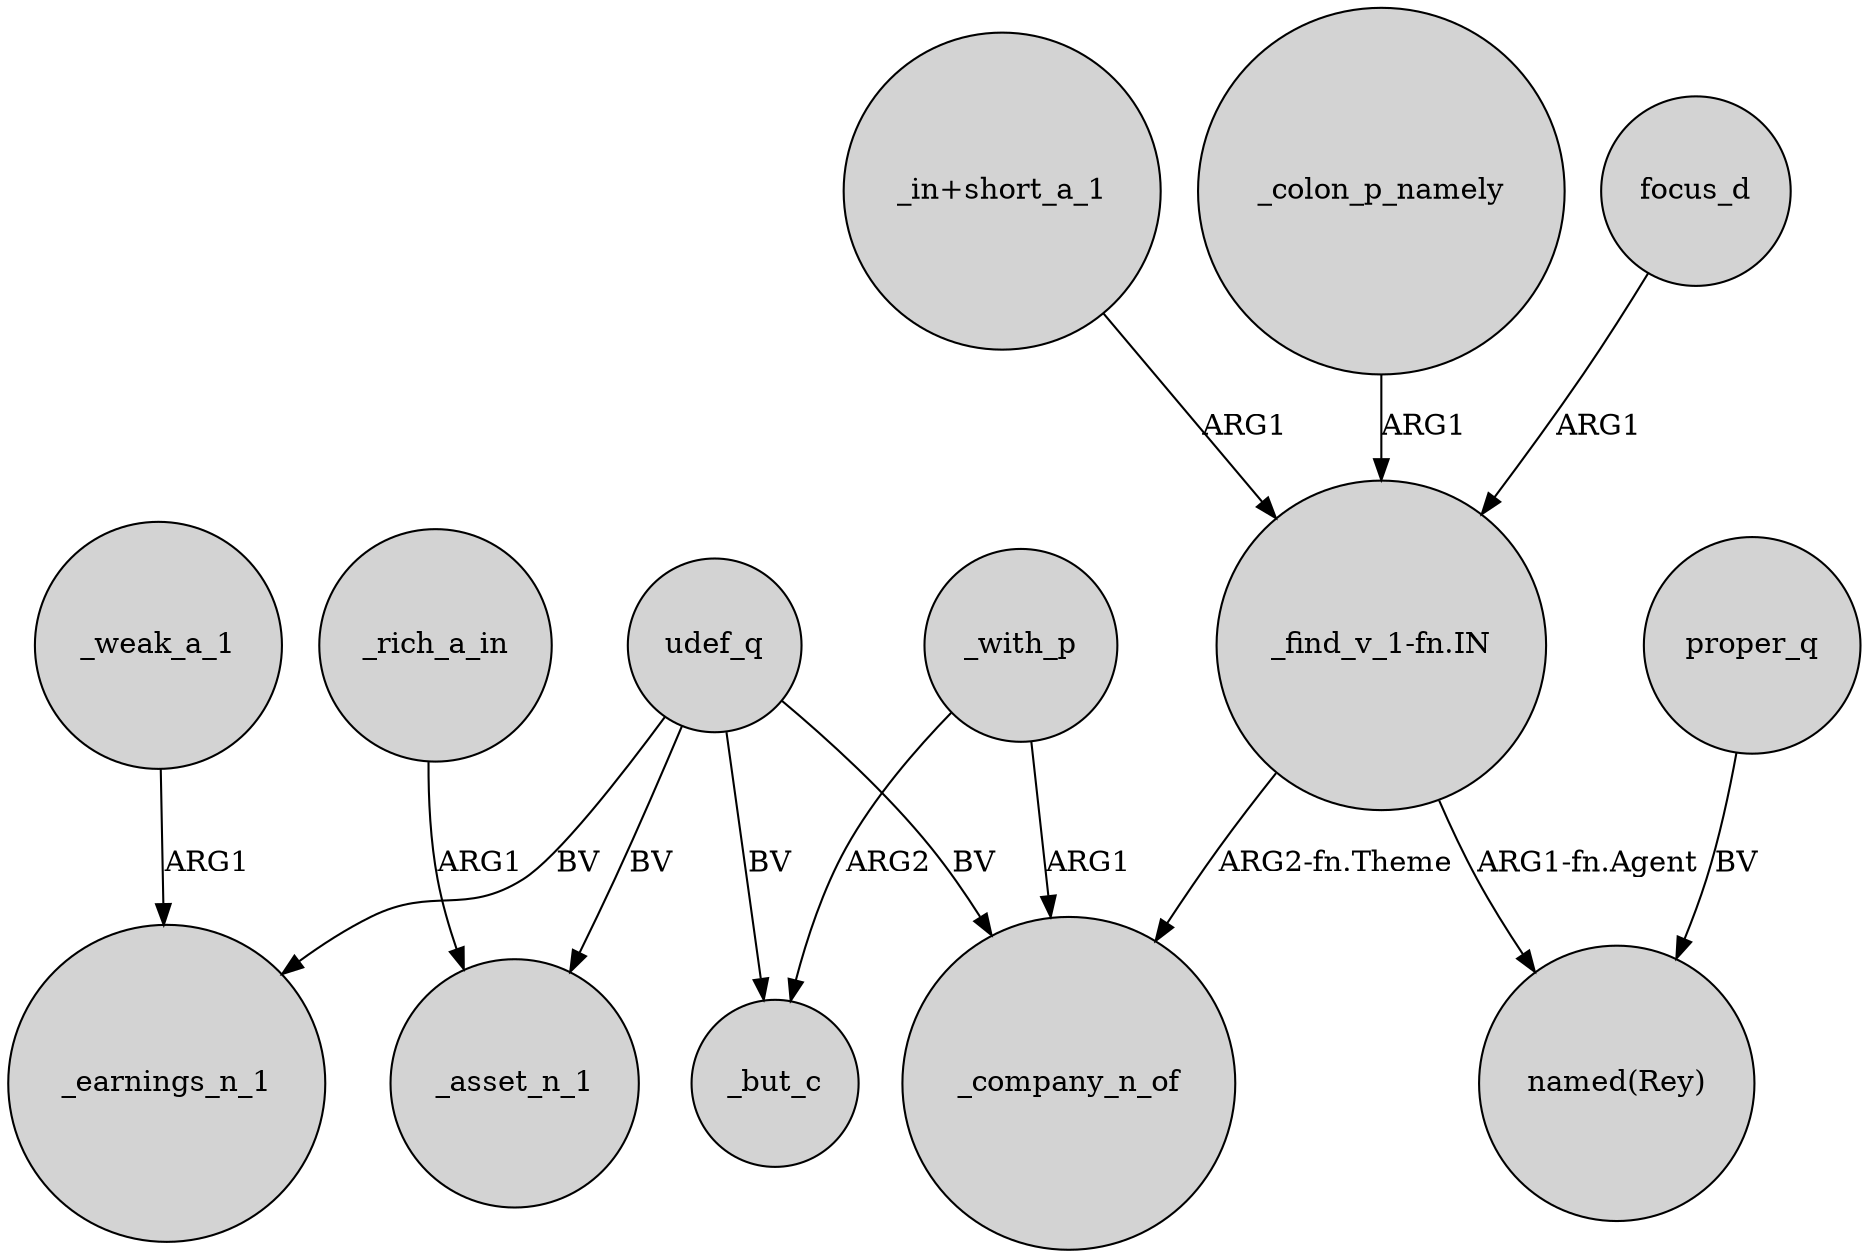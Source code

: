 digraph {
	node [shape=circle style=filled]
	_rich_a_in -> _asset_n_1 [label=ARG1]
	"_in+short_a_1" -> "_find_v_1-fn.IN" [label=ARG1]
	_weak_a_1 -> _earnings_n_1 [label=ARG1]
	_colon_p_namely -> "_find_v_1-fn.IN" [label=ARG1]
	"_find_v_1-fn.IN" -> "named(Rey)" [label="ARG1-fn.Agent"]
	udef_q -> _company_n_of [label=BV]
	_with_p -> _but_c [label=ARG2]
	udef_q -> _asset_n_1 [label=BV]
	focus_d -> "_find_v_1-fn.IN" [label=ARG1]
	_with_p -> _company_n_of [label=ARG1]
	udef_q -> _but_c [label=BV]
	proper_q -> "named(Rey)" [label=BV]
	"_find_v_1-fn.IN" -> _company_n_of [label="ARG2-fn.Theme"]
	udef_q -> _earnings_n_1 [label=BV]
}
